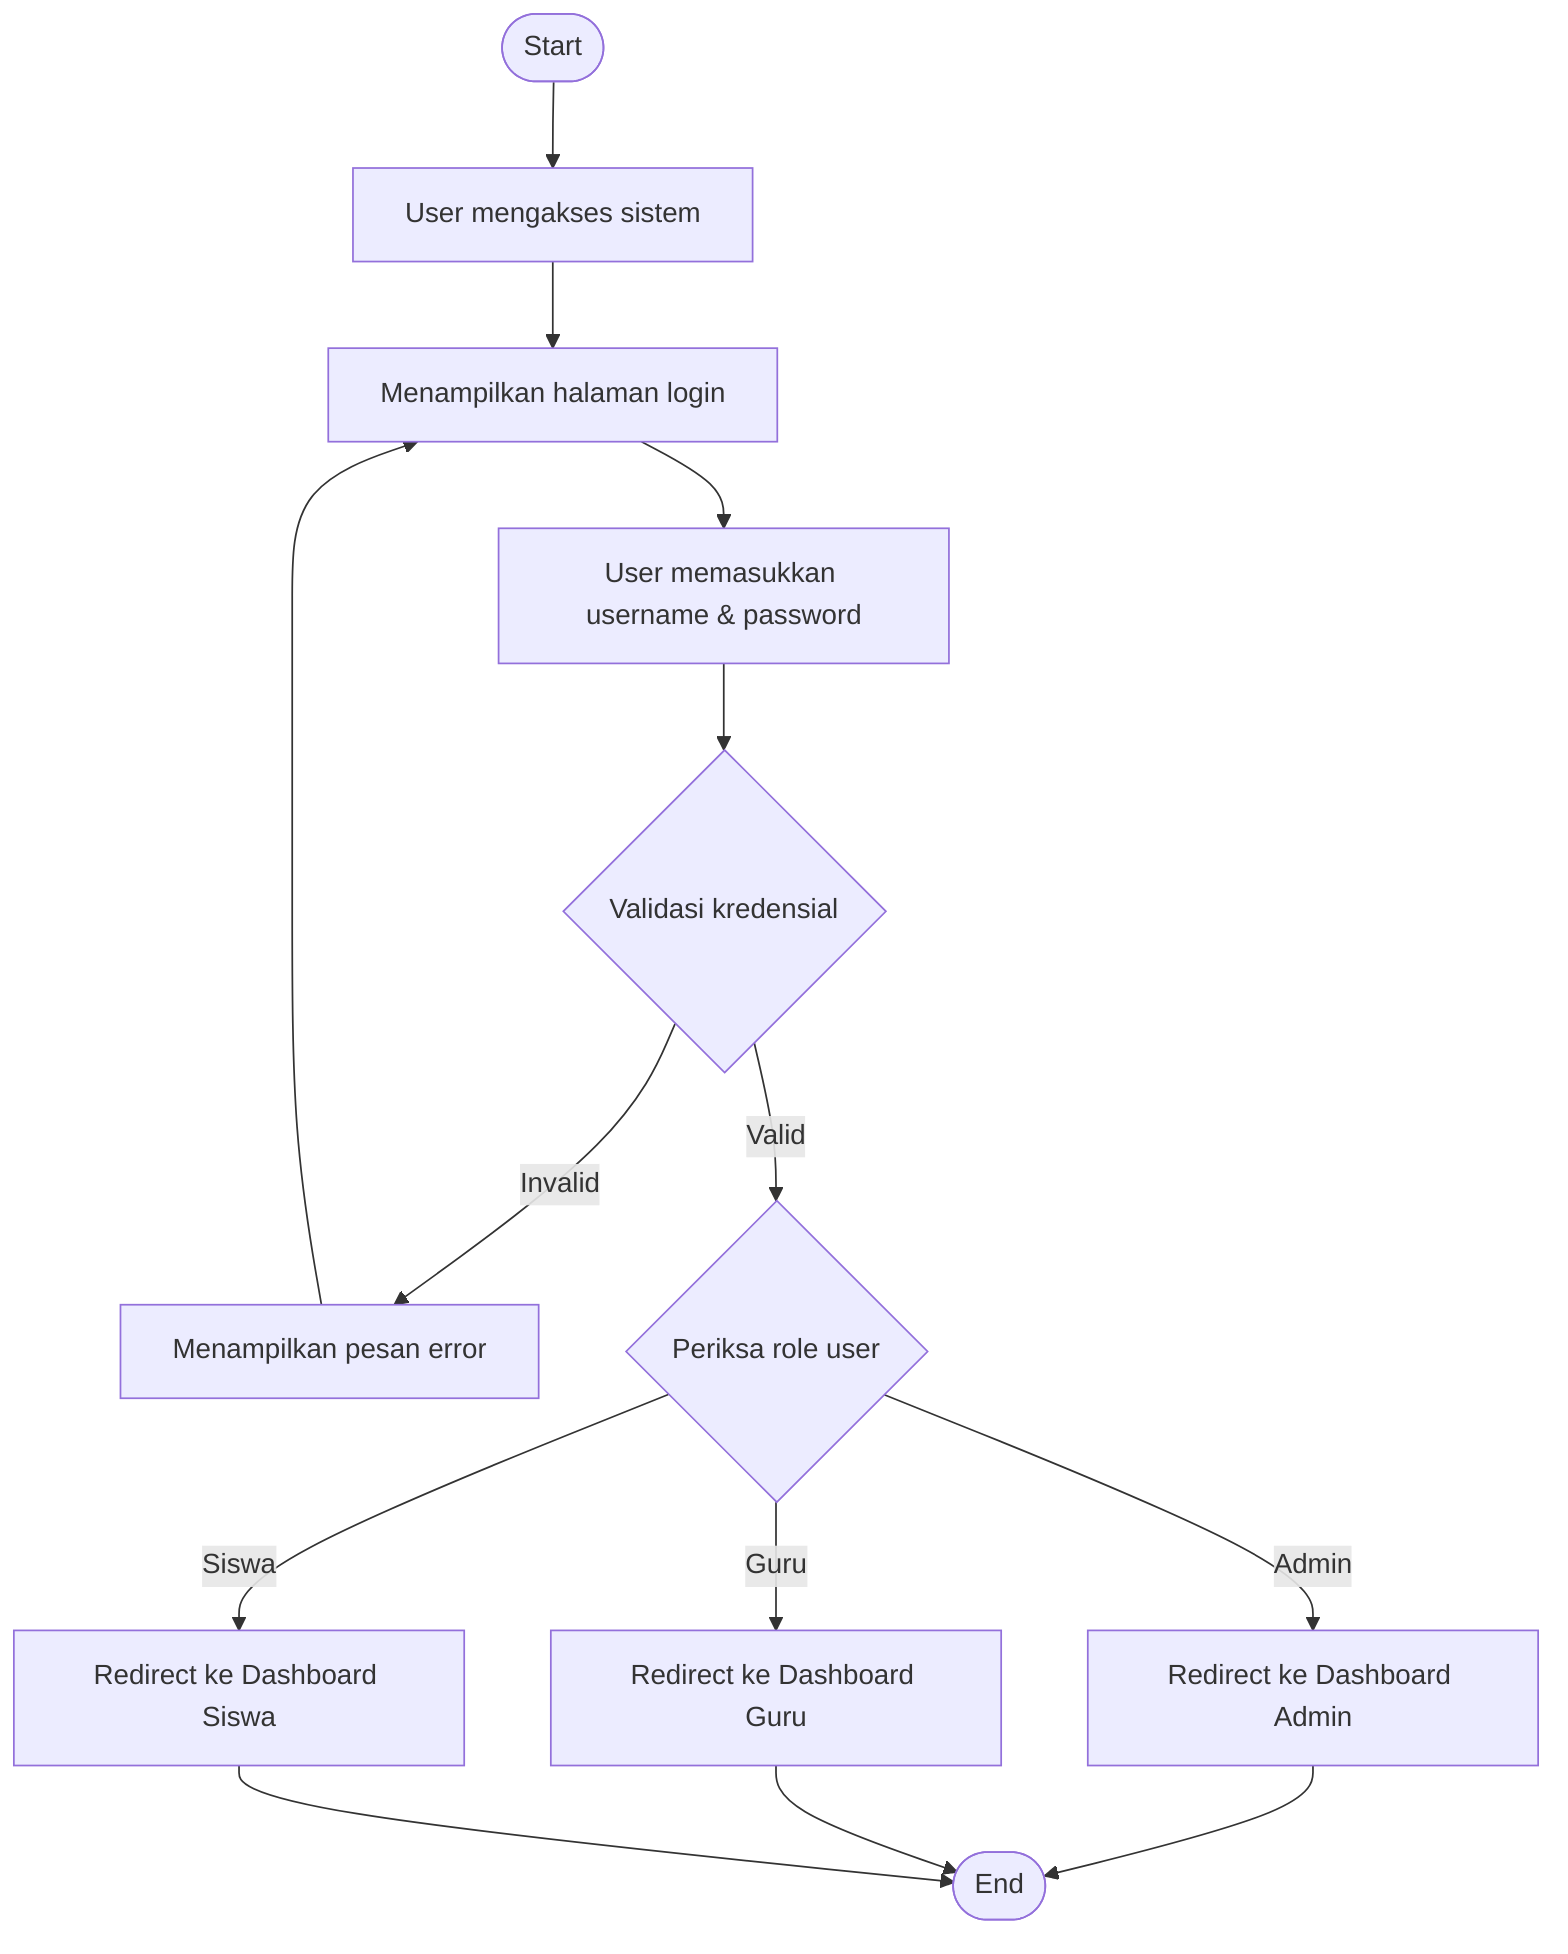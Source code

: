 flowchart TD
Start([Start]) --> Access[User mengakses sistem]
Access --> LoginPage[Menampilkan halaman login]
LoginPage --> InputCred[User memasukkan username & password]
InputCred --> Validate{Validasi kredensial}
Validate -->|Invalid| ErrorMsg[Menampilkan pesan error]
ErrorMsg --> LoginPage
Validate -->|Valid| CheckRole{Periksa role user}
CheckRole -->|Admin| AdminDash[Redirect ke Dashboard Admin]
CheckRole -->|Guru| GuruDash[Redirect ke Dashboard Guru]
CheckRole -->|Siswa| SiswaDash[Redirect ke Dashboard Siswa]
AdminDash --> End([End])
GuruDash --> End
SiswaDash --> End